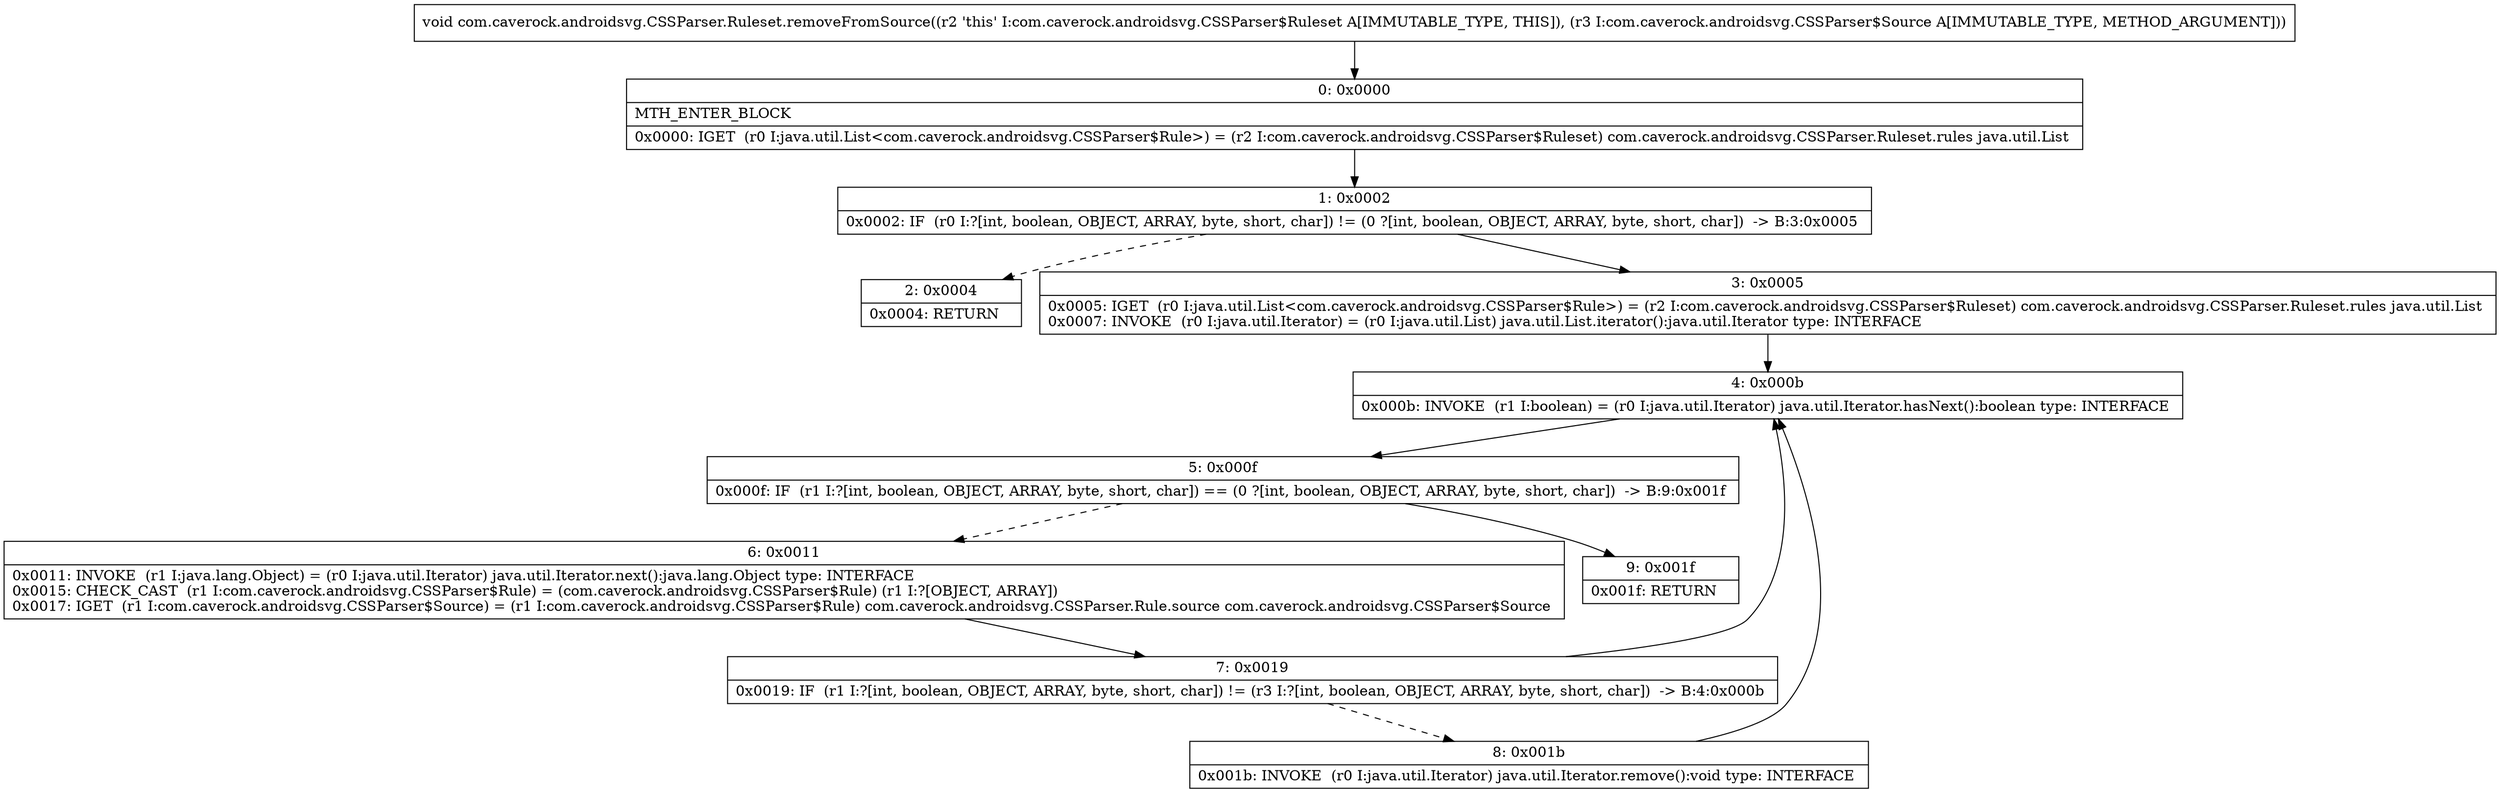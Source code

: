 digraph "CFG forcom.caverock.androidsvg.CSSParser.Ruleset.removeFromSource(Lcom\/caverock\/androidsvg\/CSSParser$Source;)V" {
Node_0 [shape=record,label="{0\:\ 0x0000|MTH_ENTER_BLOCK\l|0x0000: IGET  (r0 I:java.util.List\<com.caverock.androidsvg.CSSParser$Rule\>) = (r2 I:com.caverock.androidsvg.CSSParser$Ruleset) com.caverock.androidsvg.CSSParser.Ruleset.rules java.util.List \l}"];
Node_1 [shape=record,label="{1\:\ 0x0002|0x0002: IF  (r0 I:?[int, boolean, OBJECT, ARRAY, byte, short, char]) != (0 ?[int, boolean, OBJECT, ARRAY, byte, short, char])  \-\> B:3:0x0005 \l}"];
Node_2 [shape=record,label="{2\:\ 0x0004|0x0004: RETURN   \l}"];
Node_3 [shape=record,label="{3\:\ 0x0005|0x0005: IGET  (r0 I:java.util.List\<com.caverock.androidsvg.CSSParser$Rule\>) = (r2 I:com.caverock.androidsvg.CSSParser$Ruleset) com.caverock.androidsvg.CSSParser.Ruleset.rules java.util.List \l0x0007: INVOKE  (r0 I:java.util.Iterator) = (r0 I:java.util.List) java.util.List.iterator():java.util.Iterator type: INTERFACE \l}"];
Node_4 [shape=record,label="{4\:\ 0x000b|0x000b: INVOKE  (r1 I:boolean) = (r0 I:java.util.Iterator) java.util.Iterator.hasNext():boolean type: INTERFACE \l}"];
Node_5 [shape=record,label="{5\:\ 0x000f|0x000f: IF  (r1 I:?[int, boolean, OBJECT, ARRAY, byte, short, char]) == (0 ?[int, boolean, OBJECT, ARRAY, byte, short, char])  \-\> B:9:0x001f \l}"];
Node_6 [shape=record,label="{6\:\ 0x0011|0x0011: INVOKE  (r1 I:java.lang.Object) = (r0 I:java.util.Iterator) java.util.Iterator.next():java.lang.Object type: INTERFACE \l0x0015: CHECK_CAST  (r1 I:com.caverock.androidsvg.CSSParser$Rule) = (com.caverock.androidsvg.CSSParser$Rule) (r1 I:?[OBJECT, ARRAY]) \l0x0017: IGET  (r1 I:com.caverock.androidsvg.CSSParser$Source) = (r1 I:com.caverock.androidsvg.CSSParser$Rule) com.caverock.androidsvg.CSSParser.Rule.source com.caverock.androidsvg.CSSParser$Source \l}"];
Node_7 [shape=record,label="{7\:\ 0x0019|0x0019: IF  (r1 I:?[int, boolean, OBJECT, ARRAY, byte, short, char]) != (r3 I:?[int, boolean, OBJECT, ARRAY, byte, short, char])  \-\> B:4:0x000b \l}"];
Node_8 [shape=record,label="{8\:\ 0x001b|0x001b: INVOKE  (r0 I:java.util.Iterator) java.util.Iterator.remove():void type: INTERFACE \l}"];
Node_9 [shape=record,label="{9\:\ 0x001f|0x001f: RETURN   \l}"];
MethodNode[shape=record,label="{void com.caverock.androidsvg.CSSParser.Ruleset.removeFromSource((r2 'this' I:com.caverock.androidsvg.CSSParser$Ruleset A[IMMUTABLE_TYPE, THIS]), (r3 I:com.caverock.androidsvg.CSSParser$Source A[IMMUTABLE_TYPE, METHOD_ARGUMENT])) }"];
MethodNode -> Node_0;
Node_0 -> Node_1;
Node_1 -> Node_2[style=dashed];
Node_1 -> Node_3;
Node_3 -> Node_4;
Node_4 -> Node_5;
Node_5 -> Node_6[style=dashed];
Node_5 -> Node_9;
Node_6 -> Node_7;
Node_7 -> Node_4;
Node_7 -> Node_8[style=dashed];
Node_8 -> Node_4;
}

